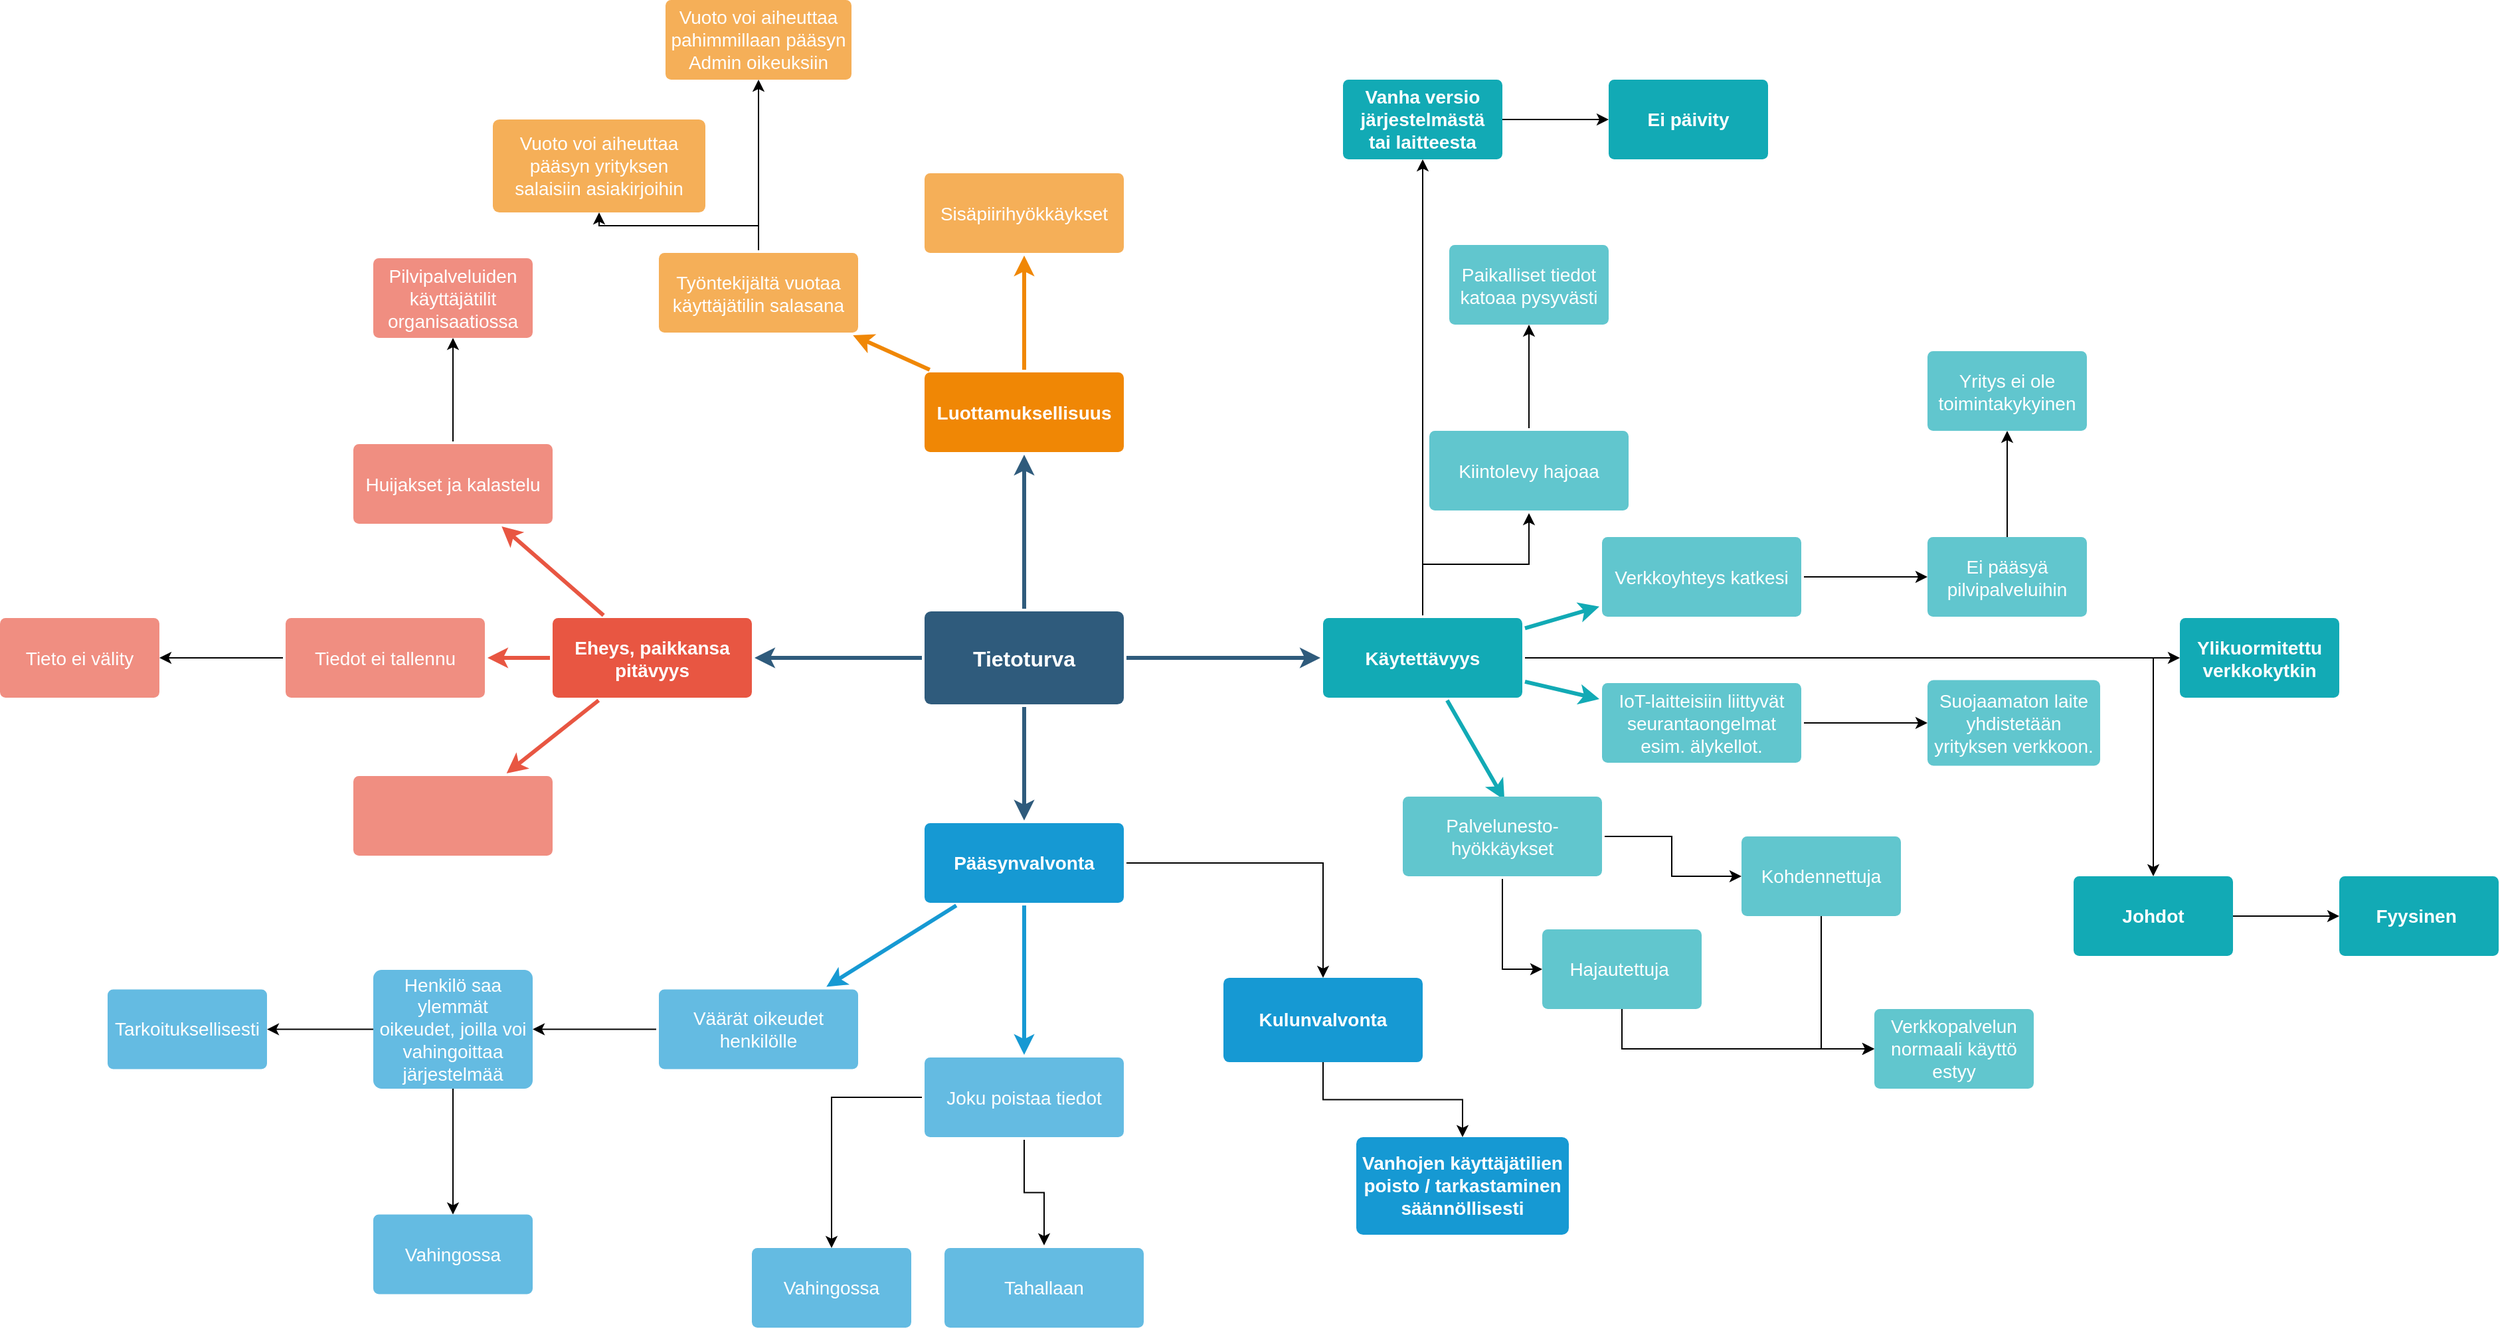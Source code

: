<mxfile version="20.2.3" type="device"><diagram id="6a731a19-8d31-9384-78a2-239565b7b9f0" name="Page-1"><mxGraphModel dx="2713" dy="1973" grid="1" gridSize="10" guides="1" tooltips="1" connect="1" arrows="1" fold="1" page="1" pageScale="1" pageWidth="1169" pageHeight="827" background="none" math="0" shadow="0"><root><mxCell id="0"/><mxCell id="1" parent="0"/><mxCell id="1745" value="" style="edgeStyle=none;rounded=0;jumpStyle=none;html=1;shadow=0;labelBackgroundColor=none;startArrow=none;startFill=0;endArrow=classic;endFill=1;jettySize=auto;orthogonalLoop=1;strokeColor=#2F5B7C;strokeWidth=3;fontFamily=Helvetica;fontSize=16;fontColor=#23445D;spacing=5;" parent="1" source="1749" target="1764" edge="1"><mxGeometry relative="1" as="geometry"/></mxCell><mxCell id="1746" value="" style="edgeStyle=none;rounded=0;jumpStyle=none;html=1;shadow=0;labelBackgroundColor=none;startArrow=none;startFill=0;endArrow=classic;endFill=1;jettySize=auto;orthogonalLoop=1;strokeColor=#2F5B7C;strokeWidth=3;fontFamily=Helvetica;fontSize=16;fontColor=#23445D;spacing=5;" parent="1" source="1749" target="1771" edge="1"><mxGeometry relative="1" as="geometry"/></mxCell><mxCell id="1747" value="" style="edgeStyle=none;rounded=0;jumpStyle=none;html=1;shadow=0;labelBackgroundColor=none;startArrow=none;startFill=0;endArrow=classic;endFill=1;jettySize=auto;orthogonalLoop=1;strokeColor=#2F5B7C;strokeWidth=3;fontFamily=Helvetica;fontSize=16;fontColor=#23445D;spacing=5;" parent="1" source="1749" target="1760" edge="1"><mxGeometry relative="1" as="geometry"/></mxCell><mxCell id="1748" value="" style="edgeStyle=none;rounded=0;jumpStyle=none;html=1;shadow=0;labelBackgroundColor=none;startArrow=none;startFill=0;endArrow=classic;endFill=1;jettySize=auto;orthogonalLoop=1;strokeColor=#2F5B7C;strokeWidth=3;fontFamily=Helvetica;fontSize=16;fontColor=#23445D;spacing=5;" parent="1" source="1749" target="1753" edge="1"><mxGeometry relative="1" as="geometry"/></mxCell><mxCell id="1749" value="Tietoturva" style="rounded=1;whiteSpace=wrap;html=1;shadow=0;labelBackgroundColor=none;strokeColor=none;strokeWidth=3;fillColor=#2F5B7C;fontFamily=Helvetica;fontSize=16;fontColor=#FFFFFF;align=center;fontStyle=1;spacing=5;arcSize=7;perimeterSpacing=2;" parent="1" vertex="1"><mxGeometry x="495" y="380.5" width="150" height="70" as="geometry"/></mxCell><mxCell id="1750" value="" style="edgeStyle=none;rounded=1;jumpStyle=none;html=1;shadow=0;labelBackgroundColor=none;startArrow=none;startFill=0;jettySize=auto;orthogonalLoop=1;strokeColor=#E85642;strokeWidth=3;fontFamily=Helvetica;fontSize=14;fontColor=#FFFFFF;spacing=5;fontStyle=1;fillColor=#b0e3e6;" parent="1" source="1753" target="1756" edge="1"><mxGeometry relative="1" as="geometry"/></mxCell><mxCell id="1751" value="" style="edgeStyle=none;rounded=1;jumpStyle=none;html=1;shadow=0;labelBackgroundColor=none;startArrow=none;startFill=0;jettySize=auto;orthogonalLoop=1;strokeColor=#E85642;strokeWidth=3;fontFamily=Helvetica;fontSize=14;fontColor=#FFFFFF;spacing=5;fontStyle=1;fillColor=#b0e3e6;" parent="1" source="1753" target="1755" edge="1"><mxGeometry relative="1" as="geometry"/></mxCell><mxCell id="1752" value="" style="edgeStyle=none;rounded=1;jumpStyle=none;html=1;shadow=0;labelBackgroundColor=none;startArrow=none;startFill=0;jettySize=auto;orthogonalLoop=1;strokeColor=#E85642;strokeWidth=3;fontFamily=Helvetica;fontSize=14;fontColor=#FFFFFF;spacing=5;fontStyle=1;fillColor=#b0e3e6;" parent="1" source="1753" target="1754" edge="1"><mxGeometry relative="1" as="geometry"/></mxCell><mxCell id="1753" value="Eheys, paikkansa&lt;br&gt;pitävyys" style="rounded=1;whiteSpace=wrap;html=1;shadow=0;labelBackgroundColor=none;strokeColor=none;strokeWidth=3;fillColor=#e85642;fontFamily=Helvetica;fontSize=14;fontColor=#FFFFFF;align=center;spacing=5;fontStyle=1;arcSize=7;perimeterSpacing=2;" parent="1" vertex="1"><mxGeometry x="215" y="385.5" width="150" height="60" as="geometry"/></mxCell><mxCell id="1754" value="" style="rounded=1;whiteSpace=wrap;html=1;shadow=0;labelBackgroundColor=none;strokeColor=none;strokeWidth=3;fillColor=#f08e81;fontFamily=Helvetica;fontSize=14;fontColor=#FFFFFF;align=center;spacing=5;fontStyle=0;arcSize=7;perimeterSpacing=2;" parent="1" vertex="1"><mxGeometry x="65" y="504.5" width="150" height="60" as="geometry"/></mxCell><mxCell id="c_ixylaXonB2p8Ag9LQh-1841" value="" style="edgeStyle=orthogonalEdgeStyle;rounded=0;orthogonalLoop=1;jettySize=auto;html=1;" edge="1" parent="1" source="1755" target="c_ixylaXonB2p8Ag9LQh-1840"><mxGeometry relative="1" as="geometry"/></mxCell><mxCell id="1755" value="Tiedot ei tallennu" style="rounded=1;whiteSpace=wrap;html=1;shadow=0;labelBackgroundColor=none;strokeColor=none;strokeWidth=3;fillColor=#f08e81;fontFamily=Helvetica;fontSize=14;fontColor=#FFFFFF;align=center;spacing=5;fontStyle=0;arcSize=7;perimeterSpacing=2;" parent="1" vertex="1"><mxGeometry x="14" y="385.5" width="150" height="60" as="geometry"/></mxCell><mxCell id="c_ixylaXonB2p8Ag9LQh-1784" value="" style="edgeStyle=orthogonalEdgeStyle;rounded=0;orthogonalLoop=1;jettySize=auto;html=1;" edge="1" parent="1" source="1756" target="c_ixylaXonB2p8Ag9LQh-1783"><mxGeometry relative="1" as="geometry"/></mxCell><mxCell id="1756" value="Huijakset ja kalastelu" style="rounded=1;whiteSpace=wrap;html=1;shadow=0;labelBackgroundColor=none;strokeColor=none;strokeWidth=3;fillColor=#f08e81;fontFamily=Helvetica;fontSize=14;fontColor=#FFFFFF;align=center;spacing=5;fontStyle=0;arcSize=7;perimeterSpacing=2;" parent="1" vertex="1"><mxGeometry x="65" y="254.5" width="150" height="60" as="geometry"/></mxCell><mxCell id="1757" value="" style="edgeStyle=none;rounded=0;jumpStyle=none;html=1;shadow=0;labelBackgroundColor=none;startArrow=none;startFill=0;endArrow=classic;endFill=1;jettySize=auto;orthogonalLoop=1;strokeColor=#1699D3;strokeWidth=3;fontFamily=Helvetica;fontSize=14;fontColor=#FFFFFF;spacing=5;" parent="1" source="1760" target="1763" edge="1"><mxGeometry relative="1" as="geometry"/></mxCell><mxCell id="1758" value="" style="edgeStyle=none;rounded=0;jumpStyle=none;html=1;shadow=0;labelBackgroundColor=none;startArrow=none;startFill=0;endArrow=classic;endFill=1;jettySize=auto;orthogonalLoop=1;strokeColor=#1699D3;strokeWidth=3;fontFamily=Helvetica;fontSize=14;fontColor=#FFFFFF;spacing=5;" parent="1" source="1760" target="1762" edge="1"><mxGeometry relative="1" as="geometry"/></mxCell><mxCell id="c_ixylaXonB2p8Ag9LQh-1813" value="" style="edgeStyle=orthogonalEdgeStyle;rounded=0;orthogonalLoop=1;jettySize=auto;html=1;" edge="1" parent="1" source="1760" target="c_ixylaXonB2p8Ag9LQh-1812"><mxGeometry relative="1" as="geometry"/></mxCell><mxCell id="1760" value="Pääsynvalvonta" style="rounded=1;whiteSpace=wrap;html=1;shadow=0;labelBackgroundColor=none;strokeColor=none;strokeWidth=3;fillColor=#1699d3;fontFamily=Helvetica;fontSize=14;fontColor=#FFFFFF;align=center;spacing=5;fontStyle=1;arcSize=7;perimeterSpacing=2;" parent="1" vertex="1"><mxGeometry x="495" y="540" width="150" height="60" as="geometry"/></mxCell><mxCell id="1761" value="Tahallaan" style="rounded=1;whiteSpace=wrap;html=1;shadow=0;labelBackgroundColor=none;strokeColor=none;strokeWidth=3;fillColor=#64bbe2;fontFamily=Helvetica;fontSize=14;fontColor=#FFFFFF;align=center;spacing=5;arcSize=7;perimeterSpacing=2;" parent="1" vertex="1"><mxGeometry x="510" y="860" width="150" height="60" as="geometry"/></mxCell><mxCell id="c_ixylaXonB2p8Ag9LQh-1810" value="" style="edgeStyle=orthogonalEdgeStyle;rounded=0;orthogonalLoop=1;jettySize=auto;html=1;" edge="1" parent="1" source="1762" target="c_ixylaXonB2p8Ag9LQh-1809"><mxGeometry relative="1" as="geometry"/></mxCell><mxCell id="c_ixylaXonB2p8Ag9LQh-1811" value="" style="edgeStyle=orthogonalEdgeStyle;rounded=0;orthogonalLoop=1;jettySize=auto;html=1;" edge="1" parent="1" source="1762" target="1761"><mxGeometry relative="1" as="geometry"/></mxCell><mxCell id="1762" value="Joku poistaa tiedot" style="rounded=1;whiteSpace=wrap;html=1;shadow=0;labelBackgroundColor=none;strokeColor=none;strokeWidth=3;fillColor=#64bbe2;fontFamily=Helvetica;fontSize=14;fontColor=#FFFFFF;align=center;spacing=5;arcSize=7;perimeterSpacing=2;" parent="1" vertex="1"><mxGeometry x="495" y="716.5" width="150" height="60" as="geometry"/></mxCell><mxCell id="c_ixylaXonB2p8Ag9LQh-1786" value="" style="edgeStyle=orthogonalEdgeStyle;rounded=0;orthogonalLoop=1;jettySize=auto;html=1;" edge="1" parent="1" source="1763" target="c_ixylaXonB2p8Ag9LQh-1785"><mxGeometry relative="1" as="geometry"/></mxCell><mxCell id="1763" value="Väärät oikeudet henkilölle" style="rounded=1;whiteSpace=wrap;html=1;shadow=0;labelBackgroundColor=none;strokeColor=none;strokeWidth=3;fillColor=#64bbe2;fontFamily=Helvetica;fontSize=14;fontColor=#FFFFFF;align=center;spacing=5;arcSize=7;perimeterSpacing=2;" parent="1" vertex="1"><mxGeometry x="295" y="665.25" width="150" height="60" as="geometry"/></mxCell><mxCell id="1764" value="Luottamuksellisuus" style="rounded=1;whiteSpace=wrap;html=1;shadow=0;labelBackgroundColor=none;strokeColor=none;strokeWidth=3;fillColor=#F08705;fontFamily=Helvetica;fontSize=14;fontColor=#FFFFFF;align=center;spacing=5;fontStyle=1;arcSize=7;perimeterSpacing=2;" parent="1" vertex="1"><mxGeometry x="495" y="200.5" width="150" height="60" as="geometry"/></mxCell><mxCell id="1767" value="Sisäpiirihyökkäykset" style="rounded=1;whiteSpace=wrap;html=1;shadow=0;labelBackgroundColor=none;strokeColor=none;strokeWidth=3;fillColor=#f5af58;fontFamily=Helvetica;fontSize=14;fontColor=#FFFFFF;align=center;spacing=5;arcSize=7;perimeterSpacing=2;" parent="1" vertex="1"><mxGeometry x="495" y="50.5" width="150" height="60" as="geometry"/></mxCell><mxCell id="1768" value="" style="edgeStyle=none;rounded=0;jumpStyle=none;html=1;shadow=0;labelBackgroundColor=none;startArrow=none;startFill=0;endArrow=classic;endFill=1;jettySize=auto;orthogonalLoop=1;strokeColor=#F08705;strokeWidth=3;fontFamily=Helvetica;fontSize=14;fontColor=#FFFFFF;spacing=5;" parent="1" source="1764" target="1767" edge="1"><mxGeometry relative="1" as="geometry"/></mxCell><mxCell id="c_ixylaXonB2p8Ag9LQh-1788" value="" style="edgeStyle=orthogonalEdgeStyle;rounded=0;orthogonalLoop=1;jettySize=auto;html=1;" edge="1" parent="1" source="1769" target="c_ixylaXonB2p8Ag9LQh-1787"><mxGeometry relative="1" as="geometry"><Array as="points"><mxPoint x="370" y="90"/><mxPoint x="250" y="90"/></Array></mxGeometry></mxCell><mxCell id="c_ixylaXonB2p8Ag9LQh-1796" value="" style="edgeStyle=orthogonalEdgeStyle;rounded=0;orthogonalLoop=1;jettySize=auto;html=1;" edge="1" parent="1" source="1769" target="c_ixylaXonB2p8Ag9LQh-1795"><mxGeometry relative="1" as="geometry"/></mxCell><mxCell id="1769" value="Työntekijältä vuotaa käyttäjätilin salasana" style="rounded=1;whiteSpace=wrap;html=1;shadow=0;labelBackgroundColor=none;strokeColor=none;strokeWidth=3;fillColor=#f5af58;fontFamily=Helvetica;fontSize=14;fontColor=#FFFFFF;align=center;spacing=5;arcSize=7;perimeterSpacing=2;" parent="1" vertex="1"><mxGeometry x="295" y="110.5" width="150" height="60" as="geometry"/></mxCell><mxCell id="1770" value="" style="edgeStyle=none;rounded=0;jumpStyle=none;html=1;shadow=0;labelBackgroundColor=none;startArrow=none;startFill=0;endArrow=classic;endFill=1;jettySize=auto;orthogonalLoop=1;strokeColor=#F08705;strokeWidth=3;fontFamily=Helvetica;fontSize=14;fontColor=#FFFFFF;spacing=5;" parent="1" source="1764" target="1769" edge="1"><mxGeometry relative="1" as="geometry"/></mxCell><mxCell id="c_ixylaXonB2p8Ag9LQh-1831" value="" style="edgeStyle=orthogonalEdgeStyle;rounded=0;orthogonalLoop=1;jettySize=auto;html=1;" edge="1" parent="1" source="1771" target="1778"><mxGeometry relative="1" as="geometry"/></mxCell><mxCell id="c_ixylaXonB2p8Ag9LQh-1833" value="" style="edgeStyle=orthogonalEdgeStyle;rounded=0;orthogonalLoop=1;jettySize=auto;html=1;" edge="1" parent="1" source="1771" target="c_ixylaXonB2p8Ag9LQh-1832"><mxGeometry relative="1" as="geometry"/></mxCell><mxCell id="c_ixylaXonB2p8Ag9LQh-1835" value="" style="edgeStyle=orthogonalEdgeStyle;rounded=0;orthogonalLoop=1;jettySize=auto;html=1;" edge="1" parent="1" source="1771" target="c_ixylaXonB2p8Ag9LQh-1834"><mxGeometry relative="1" as="geometry"/></mxCell><mxCell id="c_ixylaXonB2p8Ag9LQh-1837" value="" style="edgeStyle=orthogonalEdgeStyle;rounded=0;orthogonalLoop=1;jettySize=auto;html=1;" edge="1" parent="1" source="1771" target="c_ixylaXonB2p8Ag9LQh-1836"><mxGeometry relative="1" as="geometry"/></mxCell><mxCell id="1771" value="Käytettävyys" style="rounded=1;whiteSpace=wrap;html=1;shadow=0;labelBackgroundColor=none;strokeColor=none;strokeWidth=3;fillColor=#12aab5;fontFamily=Helvetica;fontSize=14;fontColor=#FFFFFF;align=center;spacing=5;fontStyle=1;arcSize=7;perimeterSpacing=2;" parent="1" vertex="1"><mxGeometry x="795" y="385.5" width="150" height="60" as="geometry"/></mxCell><mxCell id="1773" value="" style="edgeStyle=none;rounded=1;jumpStyle=none;html=1;shadow=0;labelBackgroundColor=none;startArrow=none;startFill=0;jettySize=auto;orthogonalLoop=1;strokeColor=#12AAB5;strokeWidth=3;fontFamily=Helvetica;fontSize=14;fontColor=#FFFFFF;spacing=5;fontStyle=1;fillColor=#b0e3e6;" parent="1" source="1771" edge="1"><mxGeometry relative="1" as="geometry"><mxPoint x="931.583" y="522.5" as="targetPoint"/></mxGeometry></mxCell><mxCell id="c_ixylaXonB2p8Ag9LQh-1782" value="" style="edgeStyle=orthogonalEdgeStyle;rounded=0;orthogonalLoop=1;jettySize=auto;html=1;" edge="1" parent="1" source="1774" target="c_ixylaXonB2p8Ag9LQh-1781"><mxGeometry relative="1" as="geometry"/></mxCell><mxCell id="1774" value="IoT-laitteisiin liittyvät seurantaongelmat esim. älykellot." style="rounded=1;whiteSpace=wrap;html=1;shadow=0;labelBackgroundColor=none;strokeColor=none;strokeWidth=3;fillColor=#61C6CE;fontFamily=Helvetica;fontSize=14;fontColor=#FFFFFF;align=center;spacing=5;fontStyle=0;arcSize=7;perimeterSpacing=2;" parent="1" vertex="1"><mxGeometry x="1005" y="434.5" width="150" height="60" as="geometry"/></mxCell><mxCell id="1775" value="" style="edgeStyle=none;rounded=1;jumpStyle=none;html=1;shadow=0;labelBackgroundColor=none;startArrow=none;startFill=0;jettySize=auto;orthogonalLoop=1;strokeColor=#12AAB5;strokeWidth=3;fontFamily=Helvetica;fontSize=14;fontColor=#FFFFFF;spacing=5;fontStyle=1;fillColor=#b0e3e6;" parent="1" source="1771" target="1774" edge="1"><mxGeometry relative="1" as="geometry"/></mxCell><mxCell id="c_ixylaXonB2p8Ag9LQh-1792" value="" style="edgeStyle=orthogonalEdgeStyle;rounded=0;orthogonalLoop=1;jettySize=auto;html=1;" edge="1" parent="1" source="1776" target="c_ixylaXonB2p8Ag9LQh-1791"><mxGeometry relative="1" as="geometry"/></mxCell><mxCell id="1776" value="Verkkoyhteys katkesi" style="rounded=1;whiteSpace=wrap;html=1;shadow=0;labelBackgroundColor=none;strokeColor=none;strokeWidth=3;fillColor=#61c6ce;fontFamily=Helvetica;fontSize=14;fontColor=#FFFFFF;align=center;spacing=5;fontStyle=0;arcSize=7;perimeterSpacing=2;" parent="1" vertex="1"><mxGeometry x="1005" y="324.5" width="150" height="60" as="geometry"/></mxCell><mxCell id="1777" value="" style="edgeStyle=none;rounded=1;jumpStyle=none;html=1;shadow=0;labelBackgroundColor=none;startArrow=none;startFill=0;jettySize=auto;orthogonalLoop=1;strokeColor=#12AAB5;strokeWidth=3;fontFamily=Helvetica;fontSize=14;fontColor=#FFFFFF;spacing=5;fontStyle=1;fillColor=#b0e3e6;" parent="1" source="1771" target="1776" edge="1"><mxGeometry relative="1" as="geometry"/></mxCell><mxCell id="c_ixylaXonB2p8Ag9LQh-1790" value="" style="edgeStyle=orthogonalEdgeStyle;rounded=0;orthogonalLoop=1;jettySize=auto;html=1;" edge="1" parent="1" source="1778" target="c_ixylaXonB2p8Ag9LQh-1789"><mxGeometry relative="1" as="geometry"/></mxCell><mxCell id="1778" value="Kiintolevy hajoaa" style="rounded=1;whiteSpace=wrap;html=1;shadow=0;labelBackgroundColor=none;strokeColor=none;strokeWidth=3;fillColor=#61c6ce;fontFamily=Helvetica;fontSize=14;fontColor=#FFFFFF;align=center;spacing=5;fontStyle=0;arcSize=7;perimeterSpacing=2;" parent="1" vertex="1"><mxGeometry x="875" y="244.5" width="150" height="60" as="geometry"/></mxCell><mxCell id="c_ixylaXonB2p8Ag9LQh-1781" value="Suojaamaton laite yhdistetään yrityksen verkkoon." style="whiteSpace=wrap;html=1;fontSize=14;fillColor=#61c6ce;strokeColor=none;fontColor=#FFFFFF;rounded=1;shadow=0;labelBackgroundColor=none;strokeWidth=3;spacing=5;fontStyle=0;arcSize=7;" vertex="1" parent="1"><mxGeometry x="1250" y="432.25" width="130" height="64.5" as="geometry"/></mxCell><mxCell id="c_ixylaXonB2p8Ag9LQh-1783" value="Pilvipalveluiden&lt;br&gt;käyttäjätilit organisaatiossa" style="whiteSpace=wrap;html=1;fontSize=14;fillColor=#f08e81;strokeColor=none;fontColor=#FFFFFF;rounded=1;shadow=0;labelBackgroundColor=none;strokeWidth=3;spacing=5;fontStyle=0;arcSize=7;" vertex="1" parent="1"><mxGeometry x="80" y="114.5" width="120" height="60" as="geometry"/></mxCell><mxCell id="c_ixylaXonB2p8Ag9LQh-1798" value="" style="edgeStyle=orthogonalEdgeStyle;rounded=0;orthogonalLoop=1;jettySize=auto;html=1;" edge="1" parent="1" source="c_ixylaXonB2p8Ag9LQh-1785" target="c_ixylaXonB2p8Ag9LQh-1797"><mxGeometry relative="1" as="geometry"/></mxCell><mxCell id="c_ixylaXonB2p8Ag9LQh-1800" value="" style="edgeStyle=orthogonalEdgeStyle;rounded=0;orthogonalLoop=1;jettySize=auto;html=1;" edge="1" parent="1" source="c_ixylaXonB2p8Ag9LQh-1785" target="c_ixylaXonB2p8Ag9LQh-1799"><mxGeometry relative="1" as="geometry"/></mxCell><mxCell id="c_ixylaXonB2p8Ag9LQh-1785" value="Henkilö saa ylemmät oikeudet, joilla voi vahingoittaa järjestelmää" style="whiteSpace=wrap;html=1;fontSize=14;fillColor=#64bbe2;strokeColor=none;fontColor=#FFFFFF;rounded=1;shadow=0;labelBackgroundColor=none;strokeWidth=3;spacing=5;arcSize=7;" vertex="1" parent="1"><mxGeometry x="80" y="650.5" width="120" height="89.5" as="geometry"/></mxCell><mxCell id="c_ixylaXonB2p8Ag9LQh-1787" value="Vuoto voi aiheuttaa pääsyn yrityksen salaisiin asiakirjoihin" style="whiteSpace=wrap;html=1;fontSize=14;fillColor=#f5af58;strokeColor=none;fontColor=#FFFFFF;rounded=1;shadow=0;labelBackgroundColor=none;strokeWidth=3;spacing=5;arcSize=7;" vertex="1" parent="1"><mxGeometry x="170" y="10" width="160" height="70" as="geometry"/></mxCell><mxCell id="c_ixylaXonB2p8Ag9LQh-1789" value="Paikalliset tiedot katoaa pysyvästi" style="whiteSpace=wrap;html=1;fontSize=14;fillColor=#61c6ce;strokeColor=none;fontColor=#FFFFFF;rounded=1;shadow=0;labelBackgroundColor=none;strokeWidth=3;spacing=5;fontStyle=0;arcSize=7;" vertex="1" parent="1"><mxGeometry x="890" y="104.5" width="120" height="60" as="geometry"/></mxCell><mxCell id="c_ixylaXonB2p8Ag9LQh-1794" value="" style="edgeStyle=orthogonalEdgeStyle;rounded=0;orthogonalLoop=1;jettySize=auto;html=1;" edge="1" parent="1" source="c_ixylaXonB2p8Ag9LQh-1791" target="c_ixylaXonB2p8Ag9LQh-1793"><mxGeometry relative="1" as="geometry"/></mxCell><mxCell id="c_ixylaXonB2p8Ag9LQh-1791" value="Ei pääsyä pilvipalveluihin" style="whiteSpace=wrap;html=1;fontSize=14;fillColor=#61c6ce;strokeColor=none;fontColor=#FFFFFF;rounded=1;shadow=0;labelBackgroundColor=none;strokeWidth=3;spacing=5;fontStyle=0;arcSize=7;" vertex="1" parent="1"><mxGeometry x="1250" y="324.5" width="120" height="60" as="geometry"/></mxCell><mxCell id="c_ixylaXonB2p8Ag9LQh-1793" value="Yritys ei ole toimintakykyinen" style="whiteSpace=wrap;html=1;fontSize=14;fillColor=#61c6ce;strokeColor=none;fontColor=#FFFFFF;rounded=1;shadow=0;labelBackgroundColor=none;strokeWidth=3;spacing=5;fontStyle=0;arcSize=7;" vertex="1" parent="1"><mxGeometry x="1250" y="184.5" width="120" height="60" as="geometry"/></mxCell><mxCell id="c_ixylaXonB2p8Ag9LQh-1795" value="Vuoto voi aiheuttaa pahimmillaan pääsyn Admin oikeuksiin" style="whiteSpace=wrap;html=1;fontSize=14;fillColor=#f5af58;strokeColor=none;fontColor=#FFFFFF;rounded=1;shadow=0;labelBackgroundColor=none;strokeWidth=3;spacing=5;arcSize=7;" vertex="1" parent="1"><mxGeometry x="300" y="-80" width="140" height="60" as="geometry"/></mxCell><mxCell id="c_ixylaXonB2p8Ag9LQh-1797" value="Tarkoituksellisesti" style="whiteSpace=wrap;html=1;fontSize=14;fillColor=#64bbe2;strokeColor=none;fontColor=#FFFFFF;rounded=1;shadow=0;labelBackgroundColor=none;strokeWidth=3;spacing=5;arcSize=7;" vertex="1" parent="1"><mxGeometry x="-120" y="665.25" width="120" height="60" as="geometry"/></mxCell><mxCell id="c_ixylaXonB2p8Ag9LQh-1799" value="Vahingossa" style="whiteSpace=wrap;html=1;fontSize=14;fillColor=#64bbe2;strokeColor=none;fontColor=#FFFFFF;rounded=1;shadow=0;labelBackgroundColor=none;strokeWidth=3;spacing=5;arcSize=7;" vertex="1" parent="1"><mxGeometry x="80" y="834.75" width="120" height="60" as="geometry"/></mxCell><mxCell id="c_ixylaXonB2p8Ag9LQh-1809" value="Vahingossa" style="whiteSpace=wrap;html=1;fontSize=14;fillColor=#64bbe2;strokeColor=none;fontColor=#FFFFFF;rounded=1;shadow=0;labelBackgroundColor=none;strokeWidth=3;spacing=5;arcSize=7;" vertex="1" parent="1"><mxGeometry x="365" y="860" width="120" height="60" as="geometry"/></mxCell><mxCell id="c_ixylaXonB2p8Ag9LQh-1815" value="" style="edgeStyle=orthogonalEdgeStyle;rounded=0;orthogonalLoop=1;jettySize=auto;html=1;" edge="1" parent="1" source="c_ixylaXonB2p8Ag9LQh-1812" target="c_ixylaXonB2p8Ag9LQh-1814"><mxGeometry relative="1" as="geometry"/></mxCell><mxCell id="c_ixylaXonB2p8Ag9LQh-1812" value="Kulunvalvonta" style="whiteSpace=wrap;html=1;fontSize=14;fillColor=#1699d3;strokeColor=none;fontColor=#FFFFFF;rounded=1;shadow=0;labelBackgroundColor=none;strokeWidth=3;spacing=5;fontStyle=1;arcSize=7;" vertex="1" parent="1"><mxGeometry x="720" y="656.5" width="150" height="63.5" as="geometry"/></mxCell><mxCell id="c_ixylaXonB2p8Ag9LQh-1814" value="Vanhojen käyttäjätilien poisto / tarkastaminen säännöllisesti" style="whiteSpace=wrap;html=1;fontSize=14;fillColor=#1699d3;strokeColor=none;fontColor=#FFFFFF;rounded=1;shadow=0;labelBackgroundColor=none;strokeWidth=3;spacing=5;fontStyle=1;arcSize=7;" vertex="1" parent="1"><mxGeometry x="820" y="776.5" width="160" height="73.5" as="geometry"/></mxCell><mxCell id="c_ixylaXonB2p8Ag9LQh-1825" style="edgeStyle=orthogonalEdgeStyle;rounded=0;orthogonalLoop=1;jettySize=auto;html=1;entryX=0;entryY=0.5;entryDx=0;entryDy=0;" edge="1" parent="1" source="c_ixylaXonB2p8Ag9LQh-1816" target="c_ixylaXonB2p8Ag9LQh-1822"><mxGeometry relative="1" as="geometry"/></mxCell><mxCell id="c_ixylaXonB2p8Ag9LQh-1826" style="edgeStyle=orthogonalEdgeStyle;rounded=0;orthogonalLoop=1;jettySize=auto;html=1;entryX=0;entryY=0.5;entryDx=0;entryDy=0;" edge="1" parent="1" source="c_ixylaXonB2p8Ag9LQh-1816" target="c_ixylaXonB2p8Ag9LQh-1823"><mxGeometry relative="1" as="geometry"/></mxCell><mxCell id="c_ixylaXonB2p8Ag9LQh-1816" value="Palvelunesto-&lt;br&gt;hyökkäykset" style="rounded=1;whiteSpace=wrap;html=1;shadow=0;labelBackgroundColor=none;strokeColor=none;strokeWidth=3;fillColor=#61C6CE;fontFamily=Helvetica;fontSize=14;fontColor=#FFFFFF;align=center;spacing=5;fontStyle=0;arcSize=7;perimeterSpacing=2;" vertex="1" parent="1"><mxGeometry x="855" y="520" width="150" height="60" as="geometry"/></mxCell><mxCell id="c_ixylaXonB2p8Ag9LQh-1830" style="edgeStyle=orthogonalEdgeStyle;rounded=0;orthogonalLoop=1;jettySize=auto;html=1;" edge="1" parent="1" source="c_ixylaXonB2p8Ag9LQh-1822" target="c_ixylaXonB2p8Ag9LQh-1824"><mxGeometry relative="1" as="geometry"><Array as="points"><mxPoint x="1020" y="710"/></Array></mxGeometry></mxCell><mxCell id="c_ixylaXonB2p8Ag9LQh-1822" value="Hajautettuja&amp;nbsp;" style="whiteSpace=wrap;html=1;fontSize=14;fillColor=#61C6CE;strokeColor=none;fontColor=#FFFFFF;rounded=1;shadow=0;labelBackgroundColor=none;strokeWidth=3;spacing=5;fontStyle=0;arcSize=7;" vertex="1" parent="1"><mxGeometry x="960" y="620" width="120" height="60" as="geometry"/></mxCell><mxCell id="c_ixylaXonB2p8Ag9LQh-1827" style="edgeStyle=orthogonalEdgeStyle;rounded=0;orthogonalLoop=1;jettySize=auto;html=1;entryX=0;entryY=0.5;entryDx=0;entryDy=0;" edge="1" parent="1" source="c_ixylaXonB2p8Ag9LQh-1823" target="c_ixylaXonB2p8Ag9LQh-1824"><mxGeometry relative="1" as="geometry"/></mxCell><mxCell id="c_ixylaXonB2p8Ag9LQh-1823" value="Kohdennettuja" style="whiteSpace=wrap;html=1;fontSize=14;fillColor=#61C6CE;strokeColor=none;fontColor=#FFFFFF;rounded=1;shadow=0;labelBackgroundColor=none;strokeWidth=3;spacing=5;fontStyle=0;arcSize=7;" vertex="1" parent="1"><mxGeometry x="1110" y="550" width="120" height="60" as="geometry"/></mxCell><mxCell id="c_ixylaXonB2p8Ag9LQh-1824" value="Verkkopalvelun normaali käyttö estyy" style="whiteSpace=wrap;html=1;fontSize=14;fillColor=#61C6CE;strokeColor=none;fontColor=#FFFFFF;rounded=1;shadow=0;labelBackgroundColor=none;strokeWidth=3;spacing=5;fontStyle=0;arcSize=7;" vertex="1" parent="1"><mxGeometry x="1210" y="680" width="120" height="60" as="geometry"/></mxCell><mxCell id="c_ixylaXonB2p8Ag9LQh-1843" value="" style="edgeStyle=orthogonalEdgeStyle;rounded=0;orthogonalLoop=1;jettySize=auto;html=1;" edge="1" parent="1" source="c_ixylaXonB2p8Ag9LQh-1832" target="c_ixylaXonB2p8Ag9LQh-1842"><mxGeometry relative="1" as="geometry"/></mxCell><mxCell id="c_ixylaXonB2p8Ag9LQh-1832" value="Vanha versio järjestelmästä tai laitteesta" style="whiteSpace=wrap;html=1;fontSize=14;fillColor=#12aab5;strokeColor=none;fontColor=#FFFFFF;rounded=1;shadow=0;labelBackgroundColor=none;strokeWidth=3;spacing=5;fontStyle=1;arcSize=7;" vertex="1" parent="1"><mxGeometry x="810" y="-20.0" width="120" height="60" as="geometry"/></mxCell><mxCell id="c_ixylaXonB2p8Ag9LQh-1834" value="Ylikuormitettu verkkokytkin" style="whiteSpace=wrap;html=1;fontSize=14;fillColor=#12aab5;strokeColor=none;fontColor=#FFFFFF;rounded=1;shadow=0;labelBackgroundColor=none;strokeWidth=3;spacing=5;fontStyle=1;arcSize=7;" vertex="1" parent="1"><mxGeometry x="1440" y="385.5" width="120" height="60" as="geometry"/></mxCell><mxCell id="c_ixylaXonB2p8Ag9LQh-1839" value="" style="edgeStyle=orthogonalEdgeStyle;rounded=0;orthogonalLoop=1;jettySize=auto;html=1;" edge="1" parent="1" source="c_ixylaXonB2p8Ag9LQh-1836" target="c_ixylaXonB2p8Ag9LQh-1838"><mxGeometry relative="1" as="geometry"/></mxCell><mxCell id="c_ixylaXonB2p8Ag9LQh-1836" value="Johdot" style="whiteSpace=wrap;html=1;fontSize=14;fillColor=#12aab5;strokeColor=none;fontColor=#FFFFFF;rounded=1;shadow=0;labelBackgroundColor=none;strokeWidth=3;spacing=5;fontStyle=1;arcSize=7;" vertex="1" parent="1"><mxGeometry x="1360" y="580.0" width="120" height="60" as="geometry"/></mxCell><mxCell id="c_ixylaXonB2p8Ag9LQh-1838" value="Fyysinen&amp;nbsp;" style="whiteSpace=wrap;html=1;fontSize=14;fillColor=#12aab5;strokeColor=none;fontColor=#FFFFFF;rounded=1;shadow=0;labelBackgroundColor=none;strokeWidth=3;spacing=5;fontStyle=1;arcSize=7;" vertex="1" parent="1"><mxGeometry x="1560" y="580.0" width="120" height="60" as="geometry"/></mxCell><mxCell id="c_ixylaXonB2p8Ag9LQh-1840" value="Tieto ei välity" style="whiteSpace=wrap;html=1;fontSize=14;fillColor=#f08e81;strokeColor=none;fontColor=#FFFFFF;rounded=1;shadow=0;labelBackgroundColor=none;strokeWidth=3;spacing=5;fontStyle=0;arcSize=7;" vertex="1" parent="1"><mxGeometry x="-201" y="385.5" width="120" height="60" as="geometry"/></mxCell><mxCell id="c_ixylaXonB2p8Ag9LQh-1842" value="Ei päivity" style="whiteSpace=wrap;html=1;fontSize=14;fillColor=#12aab5;strokeColor=none;fontColor=#FFFFFF;rounded=1;shadow=0;labelBackgroundColor=none;strokeWidth=3;spacing=5;fontStyle=1;arcSize=7;" vertex="1" parent="1"><mxGeometry x="1010" y="-20.0" width="120" height="60" as="geometry"/></mxCell></root></mxGraphModel></diagram></mxfile>